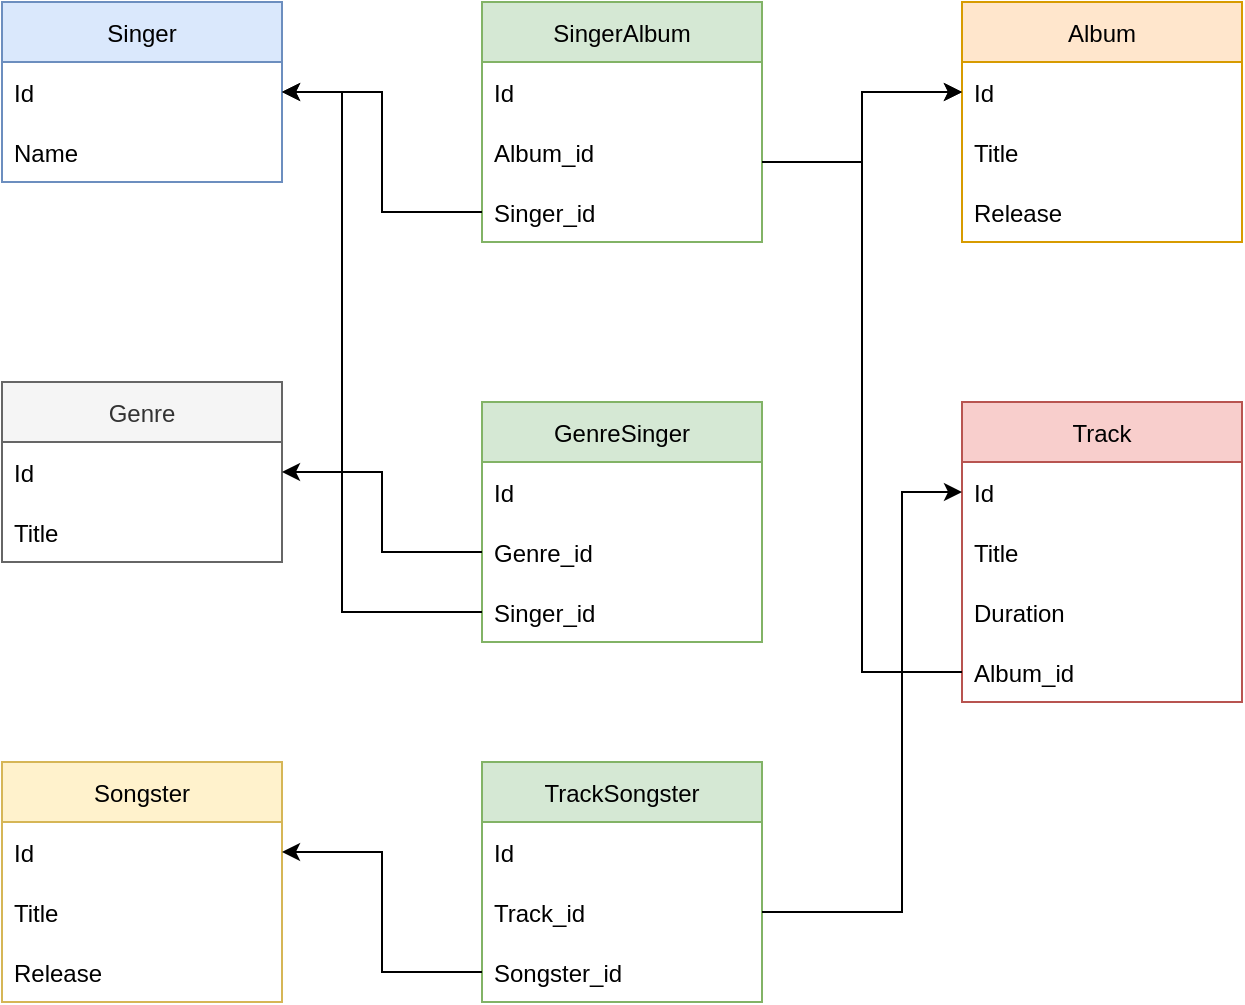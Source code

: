 <mxfile version="15.8.2" type="github"><diagram id="r4Vq7VgamJd5DXAesHYp" name="Page-1"><mxGraphModel dx="1038" dy="571" grid="1" gridSize="10" guides="1" tooltips="1" connect="1" arrows="1" fold="1" page="1" pageScale="1" pageWidth="827" pageHeight="1169" math="0" shadow="0"><root><mxCell id="0"/><mxCell id="1" parent="0"/><mxCell id="9weD0zKyAoxQY4dc4QWV-1" value="Album" style="swimlane;fontStyle=0;childLayout=stackLayout;horizontal=1;startSize=30;horizontalStack=0;resizeParent=1;resizeParentMax=0;resizeLast=0;collapsible=1;marginBottom=0;fillColor=#ffe6cc;strokeColor=#d79b00;" vertex="1" parent="1"><mxGeometry x="520" y="40" width="140" height="120" as="geometry"/></mxCell><mxCell id="9weD0zKyAoxQY4dc4QWV-2" value="Id" style="text;strokeColor=none;fillColor=none;align=left;verticalAlign=middle;spacingLeft=4;spacingRight=4;overflow=hidden;points=[[0,0.5],[1,0.5]];portConstraint=eastwest;rotatable=0;" vertex="1" parent="9weD0zKyAoxQY4dc4QWV-1"><mxGeometry y="30" width="140" height="30" as="geometry"/></mxCell><mxCell id="9weD0zKyAoxQY4dc4QWV-3" value="Title" style="text;strokeColor=none;fillColor=none;align=left;verticalAlign=middle;spacingLeft=4;spacingRight=4;overflow=hidden;points=[[0,0.5],[1,0.5]];portConstraint=eastwest;rotatable=0;" vertex="1" parent="9weD0zKyAoxQY4dc4QWV-1"><mxGeometry y="60" width="140" height="30" as="geometry"/></mxCell><mxCell id="9weD0zKyAoxQY4dc4QWV-4" value="Release" style="text;strokeColor=none;fillColor=none;align=left;verticalAlign=middle;spacingLeft=4;spacingRight=4;overflow=hidden;points=[[0,0.5],[1,0.5]];portConstraint=eastwest;rotatable=0;" vertex="1" parent="9weD0zKyAoxQY4dc4QWV-1"><mxGeometry y="90" width="140" height="30" as="geometry"/></mxCell><mxCell id="9weD0zKyAoxQY4dc4QWV-5" value="SingerAlbum" style="swimlane;fontStyle=0;childLayout=stackLayout;horizontal=1;startSize=30;horizontalStack=0;resizeParent=1;resizeParentMax=0;resizeLast=0;collapsible=1;marginBottom=0;fillColor=#d5e8d4;strokeColor=#82b366;" vertex="1" parent="1"><mxGeometry x="280" y="40" width="140" height="120" as="geometry"/></mxCell><mxCell id="9weD0zKyAoxQY4dc4QWV-6" value="Id" style="text;strokeColor=none;fillColor=none;align=left;verticalAlign=middle;spacingLeft=4;spacingRight=4;overflow=hidden;points=[[0,0.5],[1,0.5]];portConstraint=eastwest;rotatable=0;" vertex="1" parent="9weD0zKyAoxQY4dc4QWV-5"><mxGeometry y="30" width="140" height="30" as="geometry"/></mxCell><mxCell id="9weD0zKyAoxQY4dc4QWV-7" value="Album_id" style="text;strokeColor=none;fillColor=none;align=left;verticalAlign=middle;spacingLeft=4;spacingRight=4;overflow=hidden;points=[[0,0.5],[1,0.5]];portConstraint=eastwest;rotatable=0;" vertex="1" parent="9weD0zKyAoxQY4dc4QWV-5"><mxGeometry y="60" width="140" height="30" as="geometry"/></mxCell><mxCell id="9weD0zKyAoxQY4dc4QWV-8" value="Singer_id" style="text;strokeColor=none;fillColor=none;align=left;verticalAlign=middle;spacingLeft=4;spacingRight=4;overflow=hidden;points=[[0,0.5],[1,0.5]];portConstraint=eastwest;rotatable=0;" vertex="1" parent="9weD0zKyAoxQY4dc4QWV-5"><mxGeometry y="90" width="140" height="30" as="geometry"/></mxCell><mxCell id="9weD0zKyAoxQY4dc4QWV-9" value="Singer" style="swimlane;fontStyle=0;childLayout=stackLayout;horizontal=1;startSize=30;horizontalStack=0;resizeParent=1;resizeParentMax=0;resizeLast=0;collapsible=1;marginBottom=0;fillColor=#dae8fc;strokeColor=#6c8ebf;" vertex="1" parent="1"><mxGeometry x="40" y="40" width="140" height="90" as="geometry"/></mxCell><mxCell id="9weD0zKyAoxQY4dc4QWV-10" value="Id" style="text;strokeColor=none;fillColor=none;align=left;verticalAlign=middle;spacingLeft=4;spacingRight=4;overflow=hidden;points=[[0,0.5],[1,0.5]];portConstraint=eastwest;rotatable=0;" vertex="1" parent="9weD0zKyAoxQY4dc4QWV-9"><mxGeometry y="30" width="140" height="30" as="geometry"/></mxCell><mxCell id="9weD0zKyAoxQY4dc4QWV-11" value="Name" style="text;strokeColor=none;fillColor=none;align=left;verticalAlign=middle;spacingLeft=4;spacingRight=4;overflow=hidden;points=[[0,0.5],[1,0.5]];portConstraint=eastwest;rotatable=0;" vertex="1" parent="9weD0zKyAoxQY4dc4QWV-9"><mxGeometry y="60" width="140" height="30" as="geometry"/></mxCell><mxCell id="9weD0zKyAoxQY4dc4QWV-13" value="Genre" style="swimlane;fontStyle=0;childLayout=stackLayout;horizontal=1;startSize=30;horizontalStack=0;resizeParent=1;resizeParentMax=0;resizeLast=0;collapsible=1;marginBottom=0;fillColor=#f5f5f5;strokeColor=#666666;fontColor=#333333;" vertex="1" parent="1"><mxGeometry x="40" y="230" width="140" height="90" as="geometry"/></mxCell><mxCell id="9weD0zKyAoxQY4dc4QWV-14" value="Id" style="text;strokeColor=none;fillColor=none;align=left;verticalAlign=middle;spacingLeft=4;spacingRight=4;overflow=hidden;points=[[0,0.5],[1,0.5]];portConstraint=eastwest;rotatable=0;" vertex="1" parent="9weD0zKyAoxQY4dc4QWV-13"><mxGeometry y="30" width="140" height="30" as="geometry"/></mxCell><mxCell id="9weD0zKyAoxQY4dc4QWV-15" value="Title" style="text;strokeColor=none;fillColor=none;align=left;verticalAlign=middle;spacingLeft=4;spacingRight=4;overflow=hidden;points=[[0,0.5],[1,0.5]];portConstraint=eastwest;rotatable=0;" vertex="1" parent="9weD0zKyAoxQY4dc4QWV-13"><mxGeometry y="60" width="140" height="30" as="geometry"/></mxCell><mxCell id="9weD0zKyAoxQY4dc4QWV-17" value="GenreSinger" style="swimlane;fontStyle=0;childLayout=stackLayout;horizontal=1;startSize=30;horizontalStack=0;resizeParent=1;resizeParentMax=0;resizeLast=0;collapsible=1;marginBottom=0;fillColor=#d5e8d4;strokeColor=#82b366;" vertex="1" parent="1"><mxGeometry x="280" y="240" width="140" height="120" as="geometry"/></mxCell><mxCell id="9weD0zKyAoxQY4dc4QWV-18" value="Id" style="text;strokeColor=none;fillColor=none;align=left;verticalAlign=middle;spacingLeft=4;spacingRight=4;overflow=hidden;points=[[0,0.5],[1,0.5]];portConstraint=eastwest;rotatable=0;" vertex="1" parent="9weD0zKyAoxQY4dc4QWV-17"><mxGeometry y="30" width="140" height="30" as="geometry"/></mxCell><mxCell id="9weD0zKyAoxQY4dc4QWV-19" value="Genre_id" style="text;strokeColor=none;fillColor=none;align=left;verticalAlign=middle;spacingLeft=4;spacingRight=4;overflow=hidden;points=[[0,0.5],[1,0.5]];portConstraint=eastwest;rotatable=0;" vertex="1" parent="9weD0zKyAoxQY4dc4QWV-17"><mxGeometry y="60" width="140" height="30" as="geometry"/></mxCell><mxCell id="9weD0zKyAoxQY4dc4QWV-20" value="Singer_id" style="text;strokeColor=none;fillColor=none;align=left;verticalAlign=middle;spacingLeft=4;spacingRight=4;overflow=hidden;points=[[0,0.5],[1,0.5]];portConstraint=eastwest;rotatable=0;" vertex="1" parent="9weD0zKyAoxQY4dc4QWV-17"><mxGeometry y="90" width="140" height="30" as="geometry"/></mxCell><mxCell id="9weD0zKyAoxQY4dc4QWV-21" value="Songster" style="swimlane;fontStyle=0;childLayout=stackLayout;horizontal=1;startSize=30;horizontalStack=0;resizeParent=1;resizeParentMax=0;resizeLast=0;collapsible=1;marginBottom=0;fillColor=#fff2cc;strokeColor=#d6b656;" vertex="1" parent="1"><mxGeometry x="40" y="420" width="140" height="120" as="geometry"/></mxCell><mxCell id="9weD0zKyAoxQY4dc4QWV-22" value="Id" style="text;strokeColor=none;fillColor=none;align=left;verticalAlign=middle;spacingLeft=4;spacingRight=4;overflow=hidden;points=[[0,0.5],[1,0.5]];portConstraint=eastwest;rotatable=0;" vertex="1" parent="9weD0zKyAoxQY4dc4QWV-21"><mxGeometry y="30" width="140" height="30" as="geometry"/></mxCell><mxCell id="9weD0zKyAoxQY4dc4QWV-23" value="Title" style="text;strokeColor=none;fillColor=none;align=left;verticalAlign=middle;spacingLeft=4;spacingRight=4;overflow=hidden;points=[[0,0.5],[1,0.5]];portConstraint=eastwest;rotatable=0;" vertex="1" parent="9weD0zKyAoxQY4dc4QWV-21"><mxGeometry y="60" width="140" height="30" as="geometry"/></mxCell><mxCell id="9weD0zKyAoxQY4dc4QWV-24" value="Release" style="text;strokeColor=none;fillColor=none;align=left;verticalAlign=middle;spacingLeft=4;spacingRight=4;overflow=hidden;points=[[0,0.5],[1,0.5]];portConstraint=eastwest;rotatable=0;" vertex="1" parent="9weD0zKyAoxQY4dc4QWV-21"><mxGeometry y="90" width="140" height="30" as="geometry"/></mxCell><mxCell id="9weD0zKyAoxQY4dc4QWV-25" value="TrackSongster" style="swimlane;fontStyle=0;childLayout=stackLayout;horizontal=1;startSize=30;horizontalStack=0;resizeParent=1;resizeParentMax=0;resizeLast=0;collapsible=1;marginBottom=0;fillColor=#d5e8d4;strokeColor=#82b366;" vertex="1" parent="1"><mxGeometry x="280" y="420" width="140" height="120" as="geometry"/></mxCell><mxCell id="9weD0zKyAoxQY4dc4QWV-26" value="Id" style="text;strokeColor=none;fillColor=none;align=left;verticalAlign=middle;spacingLeft=4;spacingRight=4;overflow=hidden;points=[[0,0.5],[1,0.5]];portConstraint=eastwest;rotatable=0;" vertex="1" parent="9weD0zKyAoxQY4dc4QWV-25"><mxGeometry y="30" width="140" height="30" as="geometry"/></mxCell><mxCell id="9weD0zKyAoxQY4dc4QWV-27" value="Track_id" style="text;strokeColor=none;fillColor=none;align=left;verticalAlign=middle;spacingLeft=4;spacingRight=4;overflow=hidden;points=[[0,0.5],[1,0.5]];portConstraint=eastwest;rotatable=0;" vertex="1" parent="9weD0zKyAoxQY4dc4QWV-25"><mxGeometry y="60" width="140" height="30" as="geometry"/></mxCell><mxCell id="9weD0zKyAoxQY4dc4QWV-28" value="Songster_id" style="text;strokeColor=none;fillColor=none;align=left;verticalAlign=middle;spacingLeft=4;spacingRight=4;overflow=hidden;points=[[0,0.5],[1,0.5]];portConstraint=eastwest;rotatable=0;" vertex="1" parent="9weD0zKyAoxQY4dc4QWV-25"><mxGeometry y="90" width="140" height="30" as="geometry"/></mxCell><mxCell id="9weD0zKyAoxQY4dc4QWV-29" value="Track" style="swimlane;fontStyle=0;childLayout=stackLayout;horizontal=1;startSize=30;horizontalStack=0;resizeParent=1;resizeParentMax=0;resizeLast=0;collapsible=1;marginBottom=0;fillColor=#f8cecc;strokeColor=#b85450;" vertex="1" parent="1"><mxGeometry x="520" y="240" width="140" height="150" as="geometry"/></mxCell><mxCell id="9weD0zKyAoxQY4dc4QWV-30" value="Id" style="text;strokeColor=none;fillColor=none;align=left;verticalAlign=middle;spacingLeft=4;spacingRight=4;overflow=hidden;points=[[0,0.5],[1,0.5]];portConstraint=eastwest;rotatable=0;" vertex="1" parent="9weD0zKyAoxQY4dc4QWV-29"><mxGeometry y="30" width="140" height="30" as="geometry"/></mxCell><mxCell id="9weD0zKyAoxQY4dc4QWV-31" value="Title" style="text;strokeColor=none;fillColor=none;align=left;verticalAlign=middle;spacingLeft=4;spacingRight=4;overflow=hidden;points=[[0,0.5],[1,0.5]];portConstraint=eastwest;rotatable=0;" vertex="1" parent="9weD0zKyAoxQY4dc4QWV-29"><mxGeometry y="60" width="140" height="30" as="geometry"/></mxCell><mxCell id="9weD0zKyAoxQY4dc4QWV-32" value="Duration" style="text;strokeColor=none;fillColor=none;align=left;verticalAlign=middle;spacingLeft=4;spacingRight=4;overflow=hidden;points=[[0,0.5],[1,0.5]];portConstraint=eastwest;rotatable=0;" vertex="1" parent="9weD0zKyAoxQY4dc4QWV-29"><mxGeometry y="90" width="140" height="30" as="geometry"/></mxCell><mxCell id="9weD0zKyAoxQY4dc4QWV-33" value="Album_id" style="text;strokeColor=none;fillColor=none;align=left;verticalAlign=middle;spacingLeft=4;spacingRight=4;overflow=hidden;points=[[0,0.5],[1,0.5]];portConstraint=eastwest;rotatable=0;" vertex="1" parent="9weD0zKyAoxQY4dc4QWV-29"><mxGeometry y="120" width="140" height="30" as="geometry"/></mxCell><mxCell id="9weD0zKyAoxQY4dc4QWV-34" value="" style="edgeStyle=elbowEdgeStyle;elbow=horizontal;endArrow=classic;html=1;rounded=0;entryX=1;entryY=0.5;entryDx=0;entryDy=0;exitX=0;exitY=0.5;exitDx=0;exitDy=0;" edge="1" parent="1" source="9weD0zKyAoxQY4dc4QWV-20" target="9weD0zKyAoxQY4dc4QWV-10"><mxGeometry width="50" height="50" relative="1" as="geometry"><mxPoint x="180" y="340" as="sourcePoint"/><mxPoint x="230" y="90" as="targetPoint"/><Array as="points"><mxPoint x="210" y="210"/></Array></mxGeometry></mxCell><mxCell id="9weD0zKyAoxQY4dc4QWV-35" value="" style="edgeStyle=elbowEdgeStyle;elbow=horizontal;endArrow=classic;html=1;rounded=0;exitX=0;exitY=0.5;exitDx=0;exitDy=0;" edge="1" parent="1" source="9weD0zKyAoxQY4dc4QWV-19"><mxGeometry width="50" height="50" relative="1" as="geometry"><mxPoint x="180" y="310" as="sourcePoint"/><mxPoint x="180" y="275" as="targetPoint"/><Array as="points"><mxPoint x="230" y="300"/></Array></mxGeometry></mxCell><mxCell id="9weD0zKyAoxQY4dc4QWV-36" value="" style="edgeStyle=elbowEdgeStyle;elbow=horizontal;endArrow=classic;html=1;rounded=0;exitX=0;exitY=0.5;exitDx=0;exitDy=0;entryX=1;entryY=0.5;entryDx=0;entryDy=0;" edge="1" parent="1" source="9weD0zKyAoxQY4dc4QWV-8" target="9weD0zKyAoxQY4dc4QWV-10"><mxGeometry width="50" height="50" relative="1" as="geometry"><mxPoint x="140" y="170" as="sourcePoint"/><mxPoint x="180" y="90" as="targetPoint"/><Array as="points"><mxPoint x="230" y="80"/><mxPoint x="230" y="120"/></Array></mxGeometry></mxCell><mxCell id="9weD0zKyAoxQY4dc4QWV-37" value="" style="edgeStyle=elbowEdgeStyle;elbow=horizontal;endArrow=classic;html=1;rounded=0;entryX=0;entryY=0.5;entryDx=0;entryDy=0;exitX=1;exitY=0.667;exitDx=0;exitDy=0;exitPerimeter=0;" edge="1" parent="1" source="9weD0zKyAoxQY4dc4QWV-7" target="9weD0zKyAoxQY4dc4QWV-2"><mxGeometry width="50" height="50" relative="1" as="geometry"><mxPoint x="420" y="110" as="sourcePoint"/><mxPoint x="470" y="60" as="targetPoint"/></mxGeometry></mxCell><mxCell id="9weD0zKyAoxQY4dc4QWV-38" value="" style="edgeStyle=elbowEdgeStyle;elbow=horizontal;endArrow=classic;html=1;rounded=0;exitX=0;exitY=0.5;exitDx=0;exitDy=0;entryX=0;entryY=0.5;entryDx=0;entryDy=0;" edge="1" parent="1" source="9weD0zKyAoxQY4dc4QWV-33" target="9weD0zKyAoxQY4dc4QWV-2"><mxGeometry width="50" height="50" relative="1" as="geometry"><mxPoint x="440" y="230" as="sourcePoint"/><mxPoint x="490" y="180" as="targetPoint"/><Array as="points"><mxPoint x="470" y="270"/></Array></mxGeometry></mxCell><mxCell id="9weD0zKyAoxQY4dc4QWV-39" value="" style="edgeStyle=elbowEdgeStyle;elbow=horizontal;endArrow=classic;html=1;rounded=0;exitX=1;exitY=0.5;exitDx=0;exitDy=0;entryX=0;entryY=0.5;entryDx=0;entryDy=0;" edge="1" parent="1" source="9weD0zKyAoxQY4dc4QWV-27" target="9weD0zKyAoxQY4dc4QWV-30"><mxGeometry width="50" height="50" relative="1" as="geometry"><mxPoint x="390" y="320" as="sourcePoint"/><mxPoint x="440" y="270" as="targetPoint"/><Array as="points"><mxPoint x="490" y="400"/></Array></mxGeometry></mxCell><mxCell id="9weD0zKyAoxQY4dc4QWV-40" value="" style="edgeStyle=elbowEdgeStyle;elbow=horizontal;endArrow=classic;html=1;rounded=0;exitX=0;exitY=0.5;exitDx=0;exitDy=0;entryX=1;entryY=0.5;entryDx=0;entryDy=0;" edge="1" parent="1" source="9weD0zKyAoxQY4dc4QWV-28" target="9weD0zKyAoxQY4dc4QWV-22"><mxGeometry width="50" height="50" relative="1" as="geometry"><mxPoint x="200" y="520" as="sourcePoint"/><mxPoint x="250" y="470" as="targetPoint"/></mxGeometry></mxCell></root></mxGraphModel></diagram></mxfile>